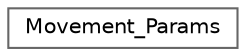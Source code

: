 digraph "Graphical Class Hierarchy"
{
 // LATEX_PDF_SIZE
  bgcolor="transparent";
  edge [fontname=Helvetica,fontsize=10,labelfontname=Helvetica,labelfontsize=10];
  node [fontname=Helvetica,fontsize=10,shape=box,height=0.2,width=0.4];
  rankdir="LR";
  Node0 [id="Node000000",label="Movement_Params",height=0.2,width=0.4,color="grey40", fillcolor="white", style="filled",URL="$struct_movement___params.html",tooltip=" "];
}
